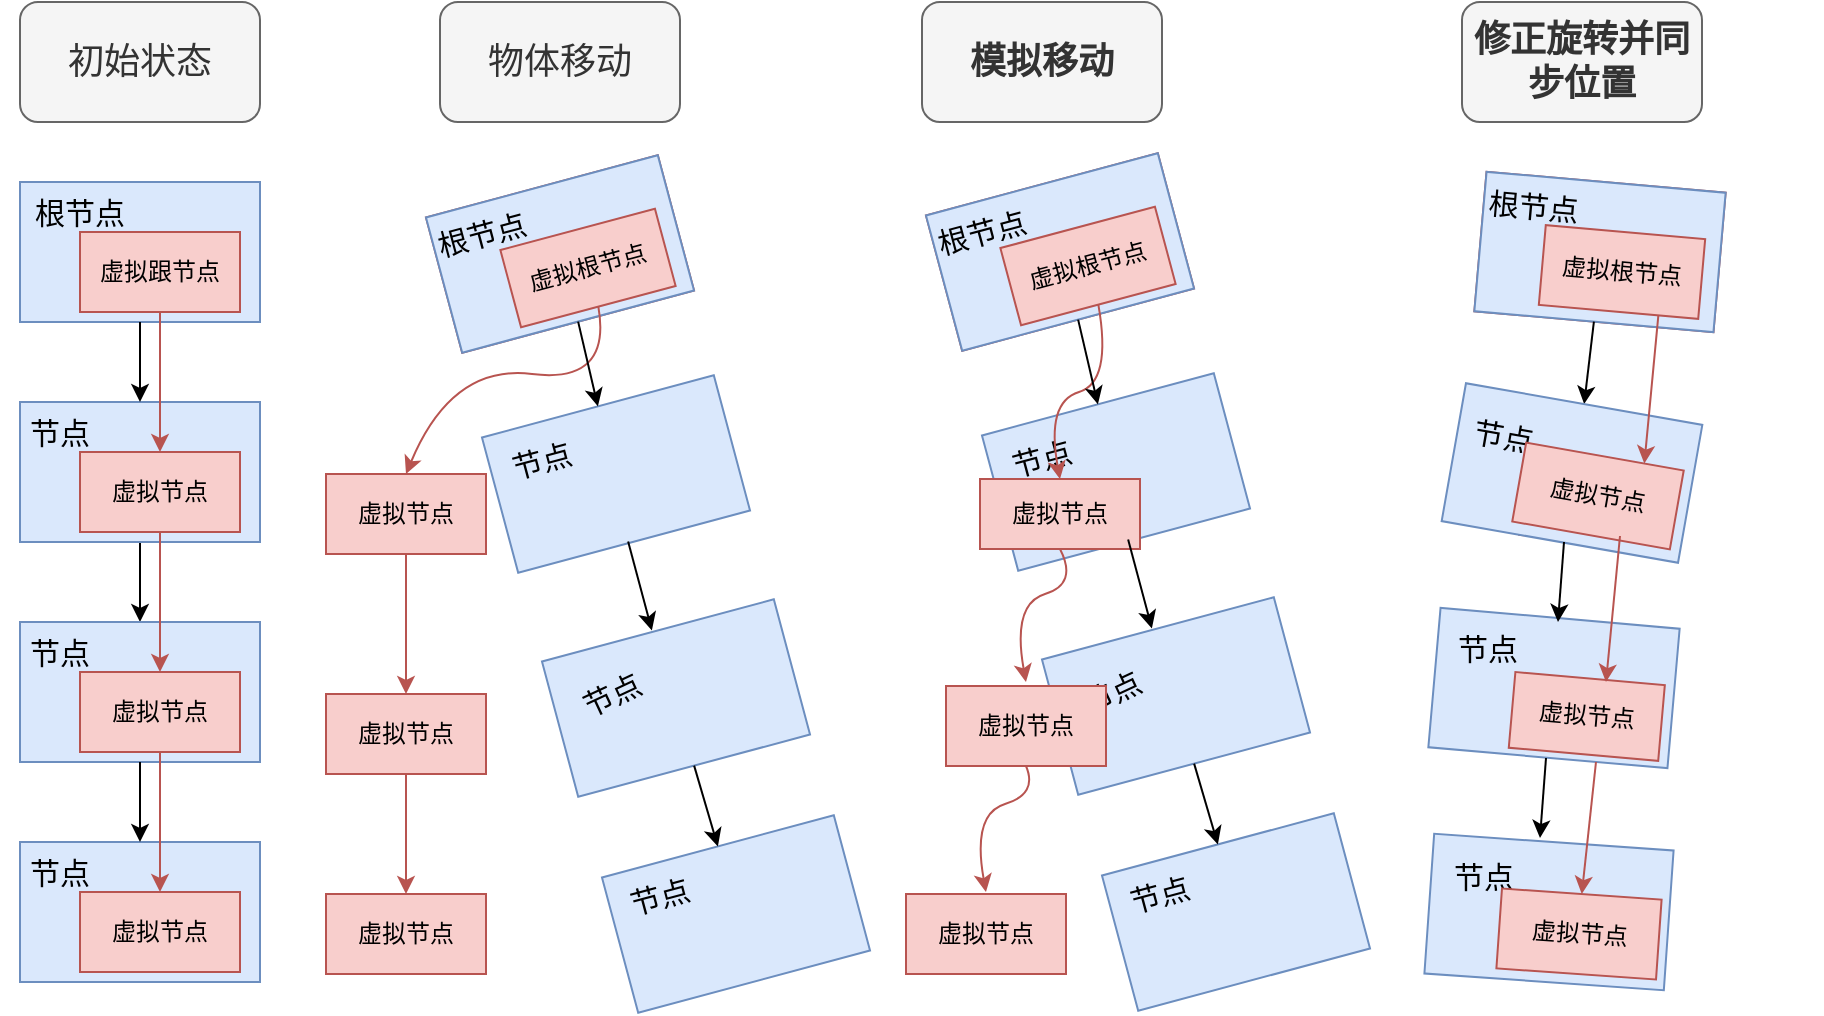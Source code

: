 <mxfile version="21.7.5" type="github">
  <diagram name="第 1 页" id="8buJ6B8Z57eMmDjPGeam">
    <mxGraphModel dx="1159" dy="615" grid="1" gridSize="10" guides="1" tooltips="1" connect="1" arrows="1" fold="1" page="1" pageScale="1" pageWidth="827" pageHeight="1169" math="0" shadow="0">
      <root>
        <mxCell id="0" />
        <mxCell id="1" parent="0" />
        <mxCell id="l6V3d8CKDrvA205oDEGE-73" value="" style="group" vertex="1" connectable="0" parent="1">
          <mxGeometry x="397" y="381" width="120" height="70" as="geometry" />
        </mxCell>
        <mxCell id="l6V3d8CKDrvA205oDEGE-74" value="" style="rounded=0;whiteSpace=wrap;html=1;fillColor=#dae8fc;strokeColor=#6c8ebf;rotation=-15;" vertex="1" parent="l6V3d8CKDrvA205oDEGE-73">
          <mxGeometry x="11" y="-8" width="120" height="70" as="geometry" />
        </mxCell>
        <mxCell id="l6V3d8CKDrvA205oDEGE-75" value="&lt;font style=&quot;font-size: 15px;&quot;&gt;节点&lt;/font&gt;" style="text;html=1;strokeColor=none;fillColor=none;align=center;verticalAlign=middle;whiteSpace=wrap;rounded=0;rotation=-25;" vertex="1" parent="l6V3d8CKDrvA205oDEGE-73">
          <mxGeometry x="9" y="10" width="60" height="30" as="geometry" />
        </mxCell>
        <mxCell id="l6V3d8CKDrvA205oDEGE-1" value="&lt;font style=&quot;font-size: 18px;&quot;&gt;&lt;font style=&quot;font-size: 18px;&quot;&gt;初始状&lt;/font&gt;态&lt;/font&gt;" style="rounded=1;whiteSpace=wrap;html=1;fillColor=#f5f5f5;strokeColor=#666666;fontColor=#333333;" vertex="1" parent="1">
          <mxGeometry x="140" y="60" width="120" height="60" as="geometry" />
        </mxCell>
        <mxCell id="l6V3d8CKDrvA205oDEGE-13" value="" style="group;fillColor=#f8cecc;strokeColor=#b85450;" vertex="1" connectable="0" parent="1">
          <mxGeometry x="140" y="150" width="120" height="70" as="geometry" />
        </mxCell>
        <mxCell id="l6V3d8CKDrvA205oDEGE-2" value="" style="rounded=0;whiteSpace=wrap;html=1;fillColor=#dae8fc;strokeColor=#6c8ebf;" vertex="1" parent="l6V3d8CKDrvA205oDEGE-13">
          <mxGeometry width="120" height="70" as="geometry" />
        </mxCell>
        <mxCell id="l6V3d8CKDrvA205oDEGE-5" value="&lt;font style=&quot;font-size: 15px;&quot;&gt;根节点&lt;/font&gt;" style="text;html=1;strokeColor=none;fillColor=none;align=center;verticalAlign=middle;whiteSpace=wrap;rounded=0;" vertex="1" parent="l6V3d8CKDrvA205oDEGE-13">
          <mxGeometry width="60" height="30" as="geometry" />
        </mxCell>
        <mxCell id="l6V3d8CKDrvA205oDEGE-6" value="虚拟跟节点" style="rounded=0;whiteSpace=wrap;html=1;fillColor=#f8cecc;strokeColor=#b85450;" vertex="1" parent="l6V3d8CKDrvA205oDEGE-13">
          <mxGeometry x="30" y="25" width="80" height="40" as="geometry" />
        </mxCell>
        <mxCell id="l6V3d8CKDrvA205oDEGE-63" style="edgeStyle=orthogonalEdgeStyle;rounded=0;orthogonalLoop=1;jettySize=auto;html=1;entryX=0.5;entryY=0;entryDx=0;entryDy=0;" edge="1" parent="1" source="l6V3d8CKDrvA205oDEGE-15" target="l6V3d8CKDrvA205oDEGE-19">
          <mxGeometry relative="1" as="geometry" />
        </mxCell>
        <mxCell id="l6V3d8CKDrvA205oDEGE-15" value="" style="rounded=0;whiteSpace=wrap;html=1;fillColor=#dae8fc;strokeColor=#6c8ebf;" vertex="1" parent="1">
          <mxGeometry x="140" y="260" width="120" height="70" as="geometry" />
        </mxCell>
        <mxCell id="l6V3d8CKDrvA205oDEGE-16" value="&lt;font style=&quot;font-size: 15px;&quot;&gt;节点&lt;/font&gt;" style="text;html=1;strokeColor=none;fillColor=none;align=center;verticalAlign=middle;whiteSpace=wrap;rounded=0;" vertex="1" parent="1">
          <mxGeometry x="130" y="260" width="60" height="30" as="geometry" />
        </mxCell>
        <mxCell id="l6V3d8CKDrvA205oDEGE-17" value="虚拟节点" style="rounded=0;whiteSpace=wrap;html=1;fillColor=#f8cecc;strokeColor=#b85450;" vertex="1" parent="1">
          <mxGeometry x="170" y="285" width="80" height="40" as="geometry" />
        </mxCell>
        <mxCell id="l6V3d8CKDrvA205oDEGE-18" value="" style="group;fillColor=#f8cecc;strokeColor=#b85450;" vertex="1" connectable="0" parent="1">
          <mxGeometry x="140" y="370" width="120" height="70" as="geometry" />
        </mxCell>
        <mxCell id="l6V3d8CKDrvA205oDEGE-19" value="" style="rounded=0;whiteSpace=wrap;html=1;fillColor=#dae8fc;strokeColor=#6c8ebf;" vertex="1" parent="l6V3d8CKDrvA205oDEGE-18">
          <mxGeometry width="120" height="70" as="geometry" />
        </mxCell>
        <mxCell id="l6V3d8CKDrvA205oDEGE-20" value="&lt;font style=&quot;font-size: 15px;&quot;&gt;节点&lt;/font&gt;" style="text;html=1;strokeColor=none;fillColor=none;align=center;verticalAlign=middle;whiteSpace=wrap;rounded=0;" vertex="1" parent="l6V3d8CKDrvA205oDEGE-18">
          <mxGeometry x="-10" width="60" height="30" as="geometry" />
        </mxCell>
        <mxCell id="l6V3d8CKDrvA205oDEGE-21" value="虚拟节点" style="rounded=0;whiteSpace=wrap;html=1;fillColor=#f8cecc;strokeColor=#b85450;" vertex="1" parent="l6V3d8CKDrvA205oDEGE-18">
          <mxGeometry x="30" y="25" width="80" height="40" as="geometry" />
        </mxCell>
        <mxCell id="l6V3d8CKDrvA205oDEGE-26" value="" style="group;fillColor=#f8cecc;strokeColor=#b85450;" vertex="1" connectable="0" parent="1">
          <mxGeometry x="140" y="480" width="120" height="70" as="geometry" />
        </mxCell>
        <mxCell id="l6V3d8CKDrvA205oDEGE-27" value="" style="rounded=0;whiteSpace=wrap;html=1;fillColor=#dae8fc;strokeColor=#6c8ebf;" vertex="1" parent="l6V3d8CKDrvA205oDEGE-26">
          <mxGeometry width="120" height="70" as="geometry" />
        </mxCell>
        <mxCell id="l6V3d8CKDrvA205oDEGE-28" value="&lt;font style=&quot;font-size: 15px;&quot;&gt;节点&lt;/font&gt;" style="text;html=1;strokeColor=none;fillColor=none;align=center;verticalAlign=middle;whiteSpace=wrap;rounded=0;" vertex="1" parent="l6V3d8CKDrvA205oDEGE-26">
          <mxGeometry x="-10" width="60" height="30" as="geometry" />
        </mxCell>
        <mxCell id="l6V3d8CKDrvA205oDEGE-29" value="虚拟节点" style="rounded=0;whiteSpace=wrap;html=1;fillColor=#f8cecc;strokeColor=#b85450;" vertex="1" parent="l6V3d8CKDrvA205oDEGE-26">
          <mxGeometry x="30" y="25" width="80" height="40" as="geometry" />
        </mxCell>
        <mxCell id="l6V3d8CKDrvA205oDEGE-42" value="&lt;span style=&quot;font-size: 18px;&quot;&gt;物体移动&lt;/span&gt;" style="rounded=1;whiteSpace=wrap;html=1;fillColor=#f5f5f5;strokeColor=#666666;fontColor=#333333;" vertex="1" parent="1">
          <mxGeometry x="350" y="60" width="120" height="60" as="geometry" />
        </mxCell>
        <mxCell id="l6V3d8CKDrvA205oDEGE-61" style="edgeStyle=orthogonalEdgeStyle;rounded=0;orthogonalLoop=1;jettySize=auto;html=1;entryX=0.5;entryY=0;entryDx=0;entryDy=0;" edge="1" parent="1" source="l6V3d8CKDrvA205oDEGE-2" target="l6V3d8CKDrvA205oDEGE-15">
          <mxGeometry relative="1" as="geometry" />
        </mxCell>
        <mxCell id="l6V3d8CKDrvA205oDEGE-64" style="edgeStyle=orthogonalEdgeStyle;rounded=0;orthogonalLoop=1;jettySize=auto;html=1;entryX=0.5;entryY=0;entryDx=0;entryDy=0;" edge="1" parent="1" source="l6V3d8CKDrvA205oDEGE-19" target="l6V3d8CKDrvA205oDEGE-27">
          <mxGeometry relative="1" as="geometry" />
        </mxCell>
        <mxCell id="l6V3d8CKDrvA205oDEGE-65" value="" style="group;fillColor=#f8cecc;strokeColor=#b85450;rotation=-15;" vertex="1" connectable="0" parent="1">
          <mxGeometry x="350" y="151" width="120" height="70" as="geometry" />
        </mxCell>
        <mxCell id="l6V3d8CKDrvA205oDEGE-66" value="" style="rounded=0;whiteSpace=wrap;html=1;fillColor=#dae8fc;strokeColor=#6c8ebf;rotation=-15;" vertex="1" parent="l6V3d8CKDrvA205oDEGE-65">
          <mxGeometry width="120" height="70" as="geometry" />
        </mxCell>
        <mxCell id="l6V3d8CKDrvA205oDEGE-67" value="&lt;font style=&quot;font-size: 15px;&quot;&gt;根节点&lt;/font&gt;" style="text;html=1;strokeColor=none;fillColor=none;align=center;verticalAlign=middle;whiteSpace=wrap;rounded=0;rotation=-15;" vertex="1" parent="l6V3d8CKDrvA205oDEGE-65">
          <mxGeometry x="-9" y="10" width="60" height="30" as="geometry" />
        </mxCell>
        <mxCell id="l6V3d8CKDrvA205oDEGE-68" value="虚拟根节点" style="rounded=0;whiteSpace=wrap;html=1;fillColor=#f8cecc;strokeColor=#b85450;rotation=-15;" vertex="1" parent="l6V3d8CKDrvA205oDEGE-65">
          <mxGeometry x="34" y="22" width="80" height="40" as="geometry" />
        </mxCell>
        <mxCell id="l6V3d8CKDrvA205oDEGE-70" value="" style="rounded=0;whiteSpace=wrap;html=1;fillColor=#dae8fc;strokeColor=#6c8ebf;rotation=-15;" vertex="1" parent="1">
          <mxGeometry x="378" y="261" width="120" height="70" as="geometry" />
        </mxCell>
        <mxCell id="l6V3d8CKDrvA205oDEGE-71" value="&lt;font style=&quot;font-size: 15px;&quot;&gt;节点&lt;/font&gt;" style="text;html=1;strokeColor=none;fillColor=none;align=center;verticalAlign=middle;whiteSpace=wrap;rounded=0;rotation=-15;" vertex="1" parent="1">
          <mxGeometry x="371" y="274" width="60" height="30" as="geometry" />
        </mxCell>
        <mxCell id="l6V3d8CKDrvA205oDEGE-92" style="edgeStyle=orthogonalEdgeStyle;rounded=0;orthogonalLoop=1;jettySize=auto;html=1;entryX=0.5;entryY=0;entryDx=0;entryDy=0;fillColor=#f8cecc;strokeColor=#b85450;" edge="1" parent="1" source="l6V3d8CKDrvA205oDEGE-72" target="l6V3d8CKDrvA205oDEGE-76">
          <mxGeometry relative="1" as="geometry" />
        </mxCell>
        <mxCell id="l6V3d8CKDrvA205oDEGE-72" value="虚拟节点" style="rounded=0;whiteSpace=wrap;html=1;fillColor=#f8cecc;strokeColor=#b85450;" vertex="1" parent="1">
          <mxGeometry x="293" y="296" width="80" height="40" as="geometry" />
        </mxCell>
        <mxCell id="l6V3d8CKDrvA205oDEGE-77" value="" style="group;rotation=-15;" vertex="1" connectable="0" parent="1">
          <mxGeometry x="451" y="479" width="120" height="70" as="geometry" />
        </mxCell>
        <mxCell id="l6V3d8CKDrvA205oDEGE-78" value="" style="rounded=0;whiteSpace=wrap;html=1;fillColor=#dae8fc;strokeColor=#6c8ebf;rotation=-15;" vertex="1" parent="l6V3d8CKDrvA205oDEGE-77">
          <mxGeometry x="-13" y="2" width="120" height="70" as="geometry" />
        </mxCell>
        <mxCell id="l6V3d8CKDrvA205oDEGE-79" value="&lt;font style=&quot;font-size: 15px;&quot;&gt;节点&lt;/font&gt;" style="text;html=1;strokeColor=none;fillColor=none;align=center;verticalAlign=middle;whiteSpace=wrap;rounded=0;rotation=-15;" vertex="1" parent="l6V3d8CKDrvA205oDEGE-77">
          <mxGeometry x="-21" y="13" width="60" height="30" as="geometry" />
        </mxCell>
        <mxCell id="l6V3d8CKDrvA205oDEGE-93" style="edgeStyle=orthogonalEdgeStyle;rounded=0;orthogonalLoop=1;jettySize=auto;html=1;entryX=0.5;entryY=0;entryDx=0;entryDy=0;fillColor=#f8cecc;strokeColor=#b85450;" edge="1" parent="1" source="l6V3d8CKDrvA205oDEGE-76" target="l6V3d8CKDrvA205oDEGE-80">
          <mxGeometry relative="1" as="geometry" />
        </mxCell>
        <mxCell id="l6V3d8CKDrvA205oDEGE-76" value="虚拟节点" style="rounded=0;whiteSpace=wrap;html=1;fillColor=#f8cecc;strokeColor=#b85450;" vertex="1" parent="1">
          <mxGeometry x="293" y="406" width="80" height="40" as="geometry" />
        </mxCell>
        <mxCell id="l6V3d8CKDrvA205oDEGE-80" value="虚拟节点" style="rounded=0;whiteSpace=wrap;html=1;fillColor=#f8cecc;strokeColor=#b85450;" vertex="1" parent="1">
          <mxGeometry x="293" y="506" width="80" height="40" as="geometry" />
        </mxCell>
        <mxCell id="l6V3d8CKDrvA205oDEGE-90" value="" style="curved=1;endArrow=classic;html=1;rounded=0;exitX=0.5;exitY=1;exitDx=0;exitDy=0;entryX=0.5;entryY=0;entryDx=0;entryDy=0;fillColor=#f8cecc;strokeColor=#b85450;" edge="1" parent="1" source="l6V3d8CKDrvA205oDEGE-68" target="l6V3d8CKDrvA205oDEGE-72">
          <mxGeometry width="50" height="50" relative="1" as="geometry">
            <mxPoint x="316" y="261" as="sourcePoint" />
            <mxPoint x="366" y="211" as="targetPoint" />
            <Array as="points">
              <mxPoint x="436" y="251" />
              <mxPoint x="356" y="241" />
            </Array>
          </mxGeometry>
        </mxCell>
        <mxCell id="l6V3d8CKDrvA205oDEGE-96" value="" style="endArrow=classic;html=1;rounded=0;exitX=0.5;exitY=1;exitDx=0;exitDy=0;entryX=0.5;entryY=0;entryDx=0;entryDy=0;" edge="1" parent="1" source="l6V3d8CKDrvA205oDEGE-66" target="l6V3d8CKDrvA205oDEGE-70">
          <mxGeometry width="50" height="50" relative="1" as="geometry">
            <mxPoint x="425.059" y="229.807" as="sourcePoint" />
            <mxPoint x="576" y="321" as="targetPoint" />
          </mxGeometry>
        </mxCell>
        <mxCell id="l6V3d8CKDrvA205oDEGE-97" style="edgeStyle=orthogonalEdgeStyle;rounded=0;orthogonalLoop=1;jettySize=auto;html=1;entryX=0.5;entryY=0;entryDx=0;entryDy=0;fillColor=#f8cecc;strokeColor=#b85450;" edge="1" parent="1" source="l6V3d8CKDrvA205oDEGE-6" target="l6V3d8CKDrvA205oDEGE-17">
          <mxGeometry relative="1" as="geometry" />
        </mxCell>
        <mxCell id="l6V3d8CKDrvA205oDEGE-99" style="edgeStyle=orthogonalEdgeStyle;rounded=0;orthogonalLoop=1;jettySize=auto;html=1;fillColor=#f8cecc;strokeColor=#b85450;" edge="1" parent="1" source="l6V3d8CKDrvA205oDEGE-21" target="l6V3d8CKDrvA205oDEGE-29">
          <mxGeometry relative="1" as="geometry" />
        </mxCell>
        <mxCell id="l6V3d8CKDrvA205oDEGE-98" style="edgeStyle=orthogonalEdgeStyle;rounded=0;orthogonalLoop=1;jettySize=auto;html=1;entryX=0.5;entryY=0;entryDx=0;entryDy=0;fillColor=#f8cecc;strokeColor=#b85450;" edge="1" parent="1" source="l6V3d8CKDrvA205oDEGE-17" target="l6V3d8CKDrvA205oDEGE-21">
          <mxGeometry relative="1" as="geometry" />
        </mxCell>
        <mxCell id="l6V3d8CKDrvA205oDEGE-100" value="" style="endArrow=classic;html=1;rounded=0;exitX=0.5;exitY=1;exitDx=0;exitDy=0;entryX=0.5;entryY=0;entryDx=0;entryDy=0;" edge="1" parent="1">
          <mxGeometry width="50" height="50" relative="1" as="geometry">
            <mxPoint x="444.059" y="329.807" as="sourcePoint" />
            <mxPoint x="455.941" y="374.193" as="targetPoint" />
          </mxGeometry>
        </mxCell>
        <mxCell id="l6V3d8CKDrvA205oDEGE-105" value="" style="endArrow=classic;html=1;rounded=0;exitX=0.5;exitY=1;exitDx=0;exitDy=0;entryX=0.5;entryY=0;entryDx=0;entryDy=0;" edge="1" parent="1" source="l6V3d8CKDrvA205oDEGE-74" target="l6V3d8CKDrvA205oDEGE-78">
          <mxGeometry width="50" height="50" relative="1" as="geometry">
            <mxPoint x="560" y="381" as="sourcePoint" />
            <mxPoint x="610" y="331" as="targetPoint" />
          </mxGeometry>
        </mxCell>
        <mxCell id="l6V3d8CKDrvA205oDEGE-106" value="&lt;span style=&quot;font-size: 18px;&quot;&gt;&lt;b&gt;模拟移动&lt;/b&gt;&lt;/span&gt;" style="rounded=1;whiteSpace=wrap;html=1;fillColor=#f5f5f5;strokeColor=#666666;fontColor=#333333;" vertex="1" parent="1">
          <mxGeometry x="591" y="60" width="120" height="60" as="geometry" />
        </mxCell>
        <mxCell id="l6V3d8CKDrvA205oDEGE-107" value="" style="group" vertex="1" connectable="0" parent="1">
          <mxGeometry x="647" y="380" width="120" height="70" as="geometry" />
        </mxCell>
        <mxCell id="l6V3d8CKDrvA205oDEGE-108" value="" style="rounded=0;whiteSpace=wrap;html=1;fillColor=#dae8fc;strokeColor=#6c8ebf;rotation=-15;" vertex="1" parent="l6V3d8CKDrvA205oDEGE-107">
          <mxGeometry x="11" y="-8" width="120" height="70" as="geometry" />
        </mxCell>
        <mxCell id="l6V3d8CKDrvA205oDEGE-109" value="&lt;font style=&quot;font-size: 15px;&quot;&gt;节点&lt;/font&gt;" style="text;html=1;strokeColor=none;fillColor=none;align=center;verticalAlign=middle;whiteSpace=wrap;rounded=0;rotation=-25;" vertex="1" parent="l6V3d8CKDrvA205oDEGE-107">
          <mxGeometry x="9" y="10" width="60" height="30" as="geometry" />
        </mxCell>
        <mxCell id="l6V3d8CKDrvA205oDEGE-110" value="" style="group;fillColor=#f8cecc;strokeColor=#b85450;rotation=-15;" vertex="1" connectable="0" parent="1">
          <mxGeometry x="600" y="150" width="120" height="70" as="geometry" />
        </mxCell>
        <mxCell id="l6V3d8CKDrvA205oDEGE-111" value="" style="rounded=0;whiteSpace=wrap;html=1;fillColor=#dae8fc;strokeColor=#6c8ebf;rotation=-15;" vertex="1" parent="l6V3d8CKDrvA205oDEGE-110">
          <mxGeometry width="120" height="70" as="geometry" />
        </mxCell>
        <mxCell id="l6V3d8CKDrvA205oDEGE-112" value="&lt;font style=&quot;font-size: 15px;&quot;&gt;根节点&lt;/font&gt;" style="text;html=1;strokeColor=none;fillColor=none;align=center;verticalAlign=middle;whiteSpace=wrap;rounded=0;rotation=-15;" vertex="1" parent="l6V3d8CKDrvA205oDEGE-110">
          <mxGeometry x="-9" y="10" width="60" height="30" as="geometry" />
        </mxCell>
        <mxCell id="l6V3d8CKDrvA205oDEGE-113" value="虚拟根节点" style="rounded=0;whiteSpace=wrap;html=1;fillColor=#f8cecc;strokeColor=#b85450;rotation=-15;" vertex="1" parent="l6V3d8CKDrvA205oDEGE-110">
          <mxGeometry x="34" y="22" width="80" height="40" as="geometry" />
        </mxCell>
        <mxCell id="l6V3d8CKDrvA205oDEGE-114" value="" style="rounded=0;whiteSpace=wrap;html=1;fillColor=#dae8fc;strokeColor=#6c8ebf;rotation=-15;" vertex="1" parent="1">
          <mxGeometry x="628" y="260" width="120" height="70" as="geometry" />
        </mxCell>
        <mxCell id="l6V3d8CKDrvA205oDEGE-115" value="&lt;font style=&quot;font-size: 15px;&quot;&gt;节点&lt;/font&gt;" style="text;html=1;strokeColor=none;fillColor=none;align=center;verticalAlign=middle;whiteSpace=wrap;rounded=0;rotation=-15;" vertex="1" parent="1">
          <mxGeometry x="621" y="273" width="60" height="30" as="geometry" />
        </mxCell>
        <mxCell id="l6V3d8CKDrvA205oDEGE-117" value="虚拟节点" style="rounded=0;whiteSpace=wrap;html=1;fillColor=#f8cecc;strokeColor=#b85450;" vertex="1" parent="1">
          <mxGeometry x="620" y="298.5" width="80" height="35" as="geometry" />
        </mxCell>
        <mxCell id="l6V3d8CKDrvA205oDEGE-118" value="" style="group;rotation=-15;" vertex="1" connectable="0" parent="1">
          <mxGeometry x="701" y="478" width="120" height="70" as="geometry" />
        </mxCell>
        <mxCell id="l6V3d8CKDrvA205oDEGE-119" value="" style="rounded=0;whiteSpace=wrap;html=1;fillColor=#dae8fc;strokeColor=#6c8ebf;rotation=-15;" vertex="1" parent="l6V3d8CKDrvA205oDEGE-118">
          <mxGeometry x="-13" y="2" width="120" height="70" as="geometry" />
        </mxCell>
        <mxCell id="l6V3d8CKDrvA205oDEGE-120" value="&lt;font style=&quot;font-size: 15px;&quot;&gt;节点&lt;/font&gt;" style="text;html=1;strokeColor=none;fillColor=none;align=center;verticalAlign=middle;whiteSpace=wrap;rounded=0;rotation=-15;" vertex="1" parent="l6V3d8CKDrvA205oDEGE-118">
          <mxGeometry x="-21" y="13" width="60" height="30" as="geometry" />
        </mxCell>
        <mxCell id="l6V3d8CKDrvA205oDEGE-123" value="虚拟节点" style="rounded=0;whiteSpace=wrap;html=1;fillColor=#f8cecc;strokeColor=#b85450;" vertex="1" parent="1">
          <mxGeometry x="583" y="506" width="80" height="40" as="geometry" />
        </mxCell>
        <mxCell id="l6V3d8CKDrvA205oDEGE-124" value="" style="curved=1;endArrow=classic;html=1;rounded=0;exitX=0.5;exitY=1;exitDx=0;exitDy=0;entryX=0.5;entryY=0;entryDx=0;entryDy=0;fillColor=#f8cecc;strokeColor=#b85450;" edge="1" parent="1" source="l6V3d8CKDrvA205oDEGE-113" target="l6V3d8CKDrvA205oDEGE-117">
          <mxGeometry width="50" height="50" relative="1" as="geometry">
            <mxPoint x="566" y="260" as="sourcePoint" />
            <mxPoint x="616" y="210" as="targetPoint" />
            <Array as="points">
              <mxPoint x="686" y="250" />
              <mxPoint x="653" y="260" />
            </Array>
          </mxGeometry>
        </mxCell>
        <mxCell id="l6V3d8CKDrvA205oDEGE-125" value="" style="endArrow=classic;html=1;rounded=0;exitX=0.5;exitY=1;exitDx=0;exitDy=0;entryX=0.5;entryY=0;entryDx=0;entryDy=0;" edge="1" parent="1" source="l6V3d8CKDrvA205oDEGE-111" target="l6V3d8CKDrvA205oDEGE-114">
          <mxGeometry width="50" height="50" relative="1" as="geometry">
            <mxPoint x="675.059" y="228.807" as="sourcePoint" />
            <mxPoint x="826" y="320" as="targetPoint" />
          </mxGeometry>
        </mxCell>
        <mxCell id="l6V3d8CKDrvA205oDEGE-126" value="" style="endArrow=classic;html=1;rounded=0;exitX=0.5;exitY=1;exitDx=0;exitDy=0;entryX=0.5;entryY=0;entryDx=0;entryDy=0;" edge="1" parent="1">
          <mxGeometry width="50" height="50" relative="1" as="geometry">
            <mxPoint x="694.059" y="328.807" as="sourcePoint" />
            <mxPoint x="705.941" y="373.193" as="targetPoint" />
          </mxGeometry>
        </mxCell>
        <mxCell id="l6V3d8CKDrvA205oDEGE-127" value="" style="endArrow=classic;html=1;rounded=0;exitX=0.5;exitY=1;exitDx=0;exitDy=0;entryX=0.5;entryY=0;entryDx=0;entryDy=0;" edge="1" parent="1" source="l6V3d8CKDrvA205oDEGE-108" target="l6V3d8CKDrvA205oDEGE-119">
          <mxGeometry width="50" height="50" relative="1" as="geometry">
            <mxPoint x="810" y="380" as="sourcePoint" />
            <mxPoint x="860" y="330" as="targetPoint" />
          </mxGeometry>
        </mxCell>
        <mxCell id="l6V3d8CKDrvA205oDEGE-122" value="虚拟节点" style="rounded=0;whiteSpace=wrap;html=1;fillColor=#f8cecc;strokeColor=#b85450;" vertex="1" parent="1">
          <mxGeometry x="603" y="402" width="80" height="40" as="geometry" />
        </mxCell>
        <mxCell id="l6V3d8CKDrvA205oDEGE-134" value="" style="curved=1;endArrow=classic;html=1;rounded=0;exitX=0.5;exitY=1;exitDx=0;exitDy=0;entryX=0.5;entryY=0;entryDx=0;entryDy=0;fillColor=#f8cecc;strokeColor=#b85450;" edge="1" parent="1" source="l6V3d8CKDrvA205oDEGE-117">
          <mxGeometry width="50" height="50" relative="1" as="geometry">
            <mxPoint x="662" y="312" as="sourcePoint" />
            <mxPoint x="643" y="400" as="targetPoint" />
            <Array as="points">
              <mxPoint x="669" y="351" />
              <mxPoint x="636" y="361" />
            </Array>
          </mxGeometry>
        </mxCell>
        <mxCell id="l6V3d8CKDrvA205oDEGE-135" value="" style="curved=1;endArrow=classic;html=1;rounded=0;entryX=0.5;entryY=0;entryDx=0;entryDy=0;fillColor=#f8cecc;strokeColor=#b85450;exitX=0.5;exitY=1;exitDx=0;exitDy=0;" edge="1" parent="1" source="l6V3d8CKDrvA205oDEGE-122">
          <mxGeometry width="50" height="50" relative="1" as="geometry">
            <mxPoint x="643" y="440" as="sourcePoint" />
            <mxPoint x="623" y="505" as="targetPoint" />
            <Array as="points">
              <mxPoint x="649" y="456" />
              <mxPoint x="616" y="466" />
            </Array>
          </mxGeometry>
        </mxCell>
        <mxCell id="l6V3d8CKDrvA205oDEGE-136" value="&lt;span style=&quot;font-size: 18px;&quot;&gt;&lt;b&gt;修正旋转并同步位置&lt;/b&gt;&lt;/span&gt;" style="rounded=1;whiteSpace=wrap;html=1;fillColor=#f5f5f5;strokeColor=#666666;fontColor=#333333;" vertex="1" parent="1">
          <mxGeometry x="861" y="60" width="120" height="60" as="geometry" />
        </mxCell>
        <mxCell id="l6V3d8CKDrvA205oDEGE-137" value="" style="group" vertex="1" connectable="0" parent="1">
          <mxGeometry x="921" y="380" width="120" height="70" as="geometry" />
        </mxCell>
        <mxCell id="l6V3d8CKDrvA205oDEGE-138" value="" style="rounded=0;whiteSpace=wrap;html=1;fillColor=#dae8fc;strokeColor=#6c8ebf;rotation=5;" vertex="1" parent="l6V3d8CKDrvA205oDEGE-137">
          <mxGeometry x="-74" y="-12" width="120" height="70" as="geometry" />
        </mxCell>
        <mxCell id="l6V3d8CKDrvA205oDEGE-155" value="虚拟节点" style="rounded=0;whiteSpace=wrap;html=1;fillColor=#f8cecc;strokeColor=#b85450;rotation=5;" vertex="1" parent="l6V3d8CKDrvA205oDEGE-137">
          <mxGeometry x="-35.1" y="18.21" width="75" height="38" as="geometry" />
        </mxCell>
        <mxCell id="l6V3d8CKDrvA205oDEGE-140" value="" style="group;fillColor=#f8cecc;strokeColor=#b85450;rotation=5;" vertex="1" connectable="0" parent="1">
          <mxGeometry x="870" y="150" width="120" height="70" as="geometry" />
        </mxCell>
        <mxCell id="l6V3d8CKDrvA205oDEGE-141" value="" style="rounded=0;whiteSpace=wrap;html=1;fillColor=#dae8fc;strokeColor=#6c8ebf;rotation=5;" vertex="1" parent="l6V3d8CKDrvA205oDEGE-140">
          <mxGeometry width="120" height="70" as="geometry" />
        </mxCell>
        <mxCell id="l6V3d8CKDrvA205oDEGE-142" value="&lt;font style=&quot;font-size: 15px;&quot;&gt;根节点&lt;/font&gt;" style="text;html=1;strokeColor=none;fillColor=none;align=center;verticalAlign=middle;whiteSpace=wrap;rounded=0;rotation=5;" vertex="1" parent="l6V3d8CKDrvA205oDEGE-140">
          <mxGeometry x="-3" y="-3" width="60" height="30" as="geometry" />
        </mxCell>
        <mxCell id="l6V3d8CKDrvA205oDEGE-143" value="虚拟根节点" style="rounded=0;whiteSpace=wrap;html=1;fillColor=#f8cecc;strokeColor=#b85450;rotation=5;" vertex="1" parent="l6V3d8CKDrvA205oDEGE-140">
          <mxGeometry x="31" y="25" width="80" height="40" as="geometry" />
        </mxCell>
        <mxCell id="l6V3d8CKDrvA205oDEGE-146" value="虚拟节点" style="rounded=0;whiteSpace=wrap;html=1;fillColor=#f8cecc;strokeColor=#b85450;rotation=5;" vertex="1" parent="1">
          <mxGeometry x="891" y="295" width="80" height="35" as="geometry" />
        </mxCell>
        <mxCell id="l6V3d8CKDrvA205oDEGE-147" value="" style="group;rotation=0;" vertex="1" connectable="0" parent="1">
          <mxGeometry x="859.5" y="482" width="120" height="70" as="geometry" />
        </mxCell>
        <mxCell id="l6V3d8CKDrvA205oDEGE-148" value="" style="rounded=0;whiteSpace=wrap;html=1;fillColor=#dae8fc;strokeColor=#6c8ebf;rotation=4;" vertex="1" parent="l6V3d8CKDrvA205oDEGE-147">
          <mxGeometry x="-15" y="-2" width="120" height="70" as="geometry" />
        </mxCell>
        <mxCell id="l6V3d8CKDrvA205oDEGE-149" value="&lt;font style=&quot;font-size: 15px;&quot;&gt;节点&lt;/font&gt;" style="text;html=1;strokeColor=none;fillColor=none;align=center;verticalAlign=middle;whiteSpace=wrap;rounded=0;rotation=0;" vertex="1" parent="l6V3d8CKDrvA205oDEGE-147">
          <mxGeometry x="-18" width="60" height="30" as="geometry" />
        </mxCell>
        <mxCell id="l6V3d8CKDrvA205oDEGE-150" value="虚拟节点" style="rounded=0;whiteSpace=wrap;html=1;fillColor=#f8cecc;strokeColor=#b85450;rotation=4;" vertex="1" parent="l6V3d8CKDrvA205oDEGE-147">
          <mxGeometry x="20" y="24" width="80" height="40" as="geometry" />
        </mxCell>
        <mxCell id="l6V3d8CKDrvA205oDEGE-152" value="" style="endArrow=classic;html=1;rounded=0;exitX=0.5;exitY=1;exitDx=0;exitDy=0;entryX=0.5;entryY=0;entryDx=0;entryDy=0;" edge="1" parent="1" source="l6V3d8CKDrvA205oDEGE-141" target="l6V3d8CKDrvA205oDEGE-144">
          <mxGeometry width="50" height="50" relative="1" as="geometry">
            <mxPoint x="945.059" y="228.807" as="sourcePoint" />
            <mxPoint x="1096" y="320" as="targetPoint" />
          </mxGeometry>
        </mxCell>
        <mxCell id="l6V3d8CKDrvA205oDEGE-139" value="&lt;font style=&quot;font-size: 15px;&quot;&gt;节点&lt;/font&gt;" style="text;html=1;strokeColor=none;fillColor=none;align=center;verticalAlign=middle;whiteSpace=wrap;rounded=0;rotation=0;" vertex="1" parent="1">
          <mxGeometry x="844" y="368" width="60" height="30" as="geometry" />
        </mxCell>
        <mxCell id="l6V3d8CKDrvA205oDEGE-158" value="" style="group;rotation=10;" vertex="1" connectable="0" parent="1">
          <mxGeometry x="853.178" y="255.404" width="125.644" height="80.192" as="geometry" />
        </mxCell>
        <mxCell id="l6V3d8CKDrvA205oDEGE-144" value="" style="rounded=0;whiteSpace=wrap;html=1;fillColor=#dae8fc;strokeColor=#6c8ebf;rotation=10;" vertex="1" parent="l6V3d8CKDrvA205oDEGE-158">
          <mxGeometry x="2.822" y="5.096" width="120" height="70" as="geometry" />
        </mxCell>
        <mxCell id="l6V3d8CKDrvA205oDEGE-145" value="&lt;font style=&quot;font-size: 15px;&quot;&gt;节点&lt;/font&gt;" style="text;html=1;strokeColor=none;fillColor=none;align=center;verticalAlign=middle;whiteSpace=wrap;rounded=0;rotation=10;" vertex="1" parent="l6V3d8CKDrvA205oDEGE-158">
          <mxGeometry x="-1.178" y="6.596" width="60" height="30" as="geometry" />
        </mxCell>
        <mxCell id="l6V3d8CKDrvA205oDEGE-159" value="虚拟节点" style="rounded=0;whiteSpace=wrap;html=1;fillColor=#f8cecc;strokeColor=#b85450;rotation=10;" vertex="1" parent="l6V3d8CKDrvA205oDEGE-158">
          <mxGeometry x="35.822" y="31.596" width="80" height="40" as="geometry" />
        </mxCell>
        <mxCell id="l6V3d8CKDrvA205oDEGE-169" value="" style="endArrow=classic;html=1;rounded=0;exitX=0.75;exitY=1;exitDx=0;exitDy=0;fillColor=#f8cecc;strokeColor=#b85450;" edge="1" parent="l6V3d8CKDrvA205oDEGE-158">
          <mxGeometry width="50" height="50" relative="1" as="geometry">
            <mxPoint x="86.822" y="71.596" as="sourcePoint" />
            <mxPoint x="79.822" y="144.596" as="targetPoint" />
          </mxGeometry>
        </mxCell>
        <mxCell id="l6V3d8CKDrvA205oDEGE-163" value="" style="endArrow=classic;html=1;rounded=0;" edge="1" parent="1">
          <mxGeometry width="50" height="50" relative="1" as="geometry">
            <mxPoint x="912" y="330" as="sourcePoint" />
            <mxPoint x="909" y="370" as="targetPoint" />
          </mxGeometry>
        </mxCell>
        <mxCell id="l6V3d8CKDrvA205oDEGE-166" value="" style="endArrow=classic;html=1;rounded=0;" edge="1" parent="1">
          <mxGeometry width="50" height="50" relative="1" as="geometry">
            <mxPoint x="903" y="438" as="sourcePoint" />
            <mxPoint x="900" y="478" as="targetPoint" />
          </mxGeometry>
        </mxCell>
        <mxCell id="l6V3d8CKDrvA205oDEGE-168" value="" style="endArrow=classic;html=1;rounded=0;exitX=0.75;exitY=1;exitDx=0;exitDy=0;entryX=0.75;entryY=0;entryDx=0;entryDy=0;fillColor=#f8cecc;strokeColor=#b85450;" edge="1" parent="1" source="l6V3d8CKDrvA205oDEGE-143" target="l6V3d8CKDrvA205oDEGE-159">
          <mxGeometry width="50" height="50" relative="1" as="geometry">
            <mxPoint x="533" y="340" as="sourcePoint" />
            <mxPoint x="583" y="290" as="targetPoint" />
          </mxGeometry>
        </mxCell>
        <mxCell id="l6V3d8CKDrvA205oDEGE-170" value="" style="endArrow=classic;html=1;rounded=0;exitX=0.75;exitY=1;exitDx=0;exitDy=0;fillColor=#f8cecc;strokeColor=#b85450;entryX=0.5;entryY=0;entryDx=0;entryDy=0;" edge="1" parent="1" target="l6V3d8CKDrvA205oDEGE-150">
          <mxGeometry width="50" height="50" relative="1" as="geometry">
            <mxPoint x="928" y="440" as="sourcePoint" />
            <mxPoint x="921" y="513" as="targetPoint" />
          </mxGeometry>
        </mxCell>
      </root>
    </mxGraphModel>
  </diagram>
</mxfile>
